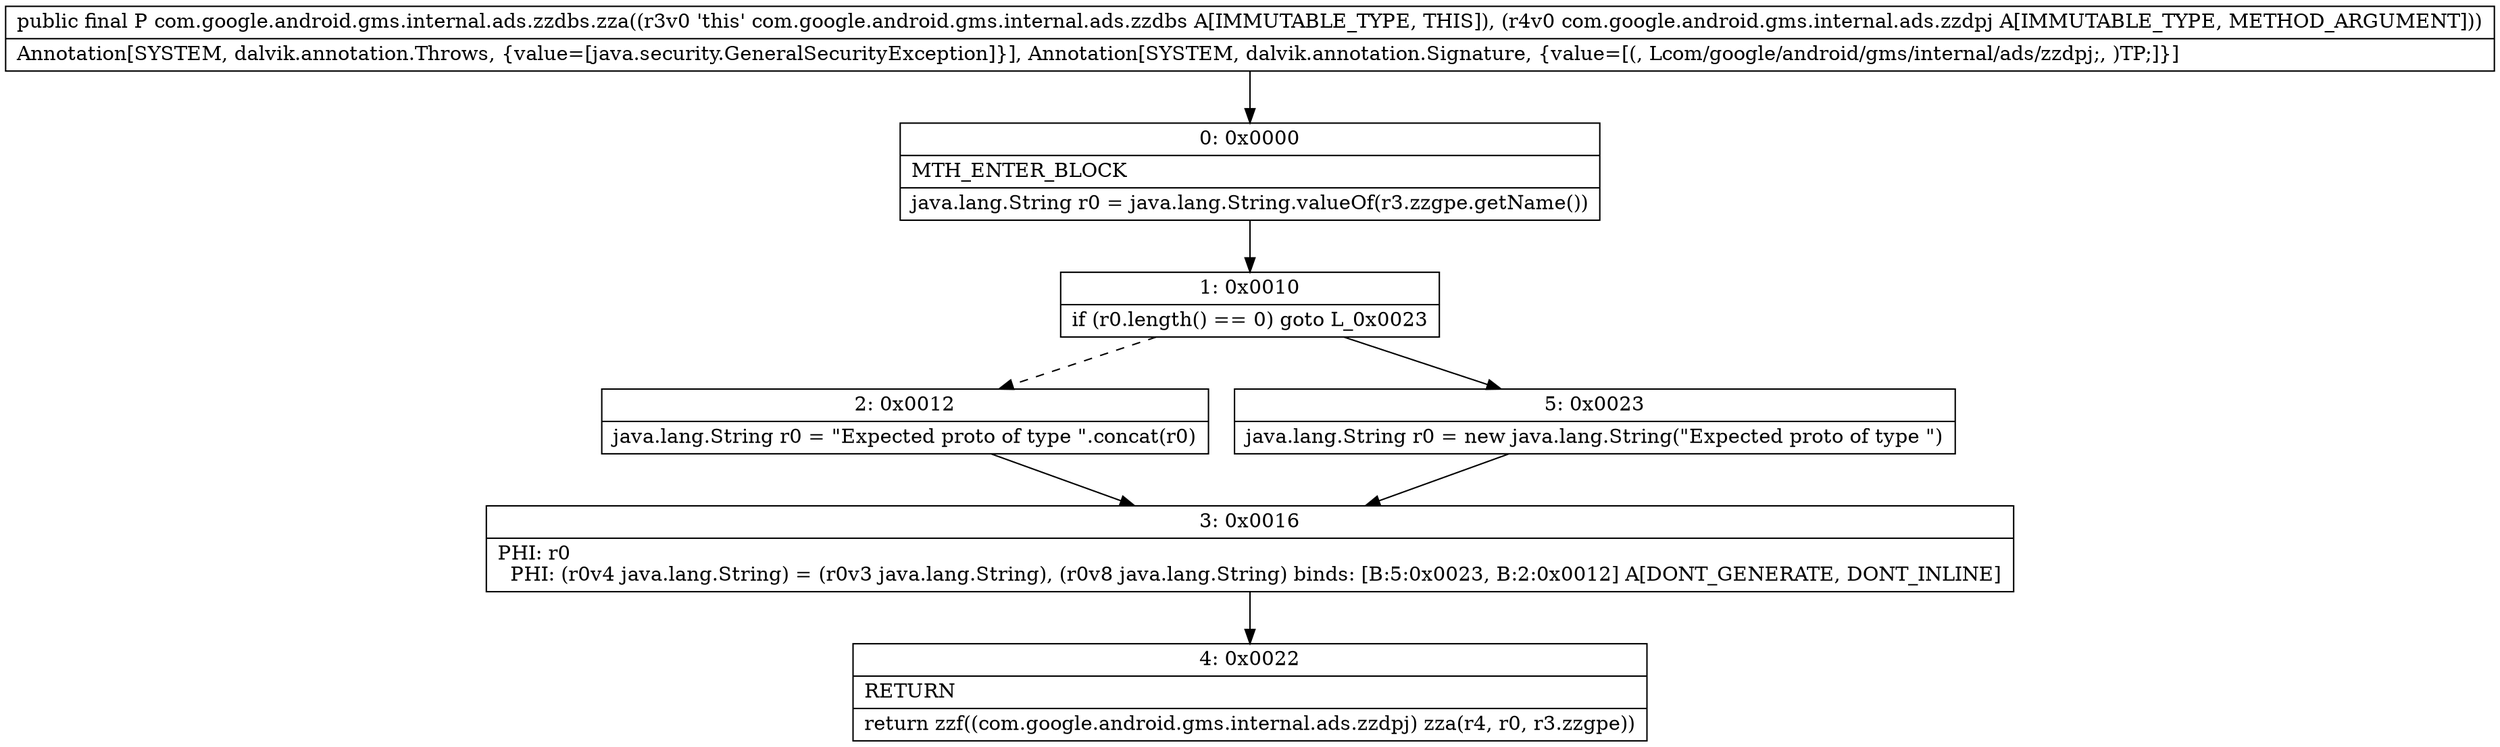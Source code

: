 digraph "CFG forcom.google.android.gms.internal.ads.zzdbs.zza(Lcom\/google\/android\/gms\/internal\/ads\/zzdpj;)Ljava\/lang\/Object;" {
Node_0 [shape=record,label="{0\:\ 0x0000|MTH_ENTER_BLOCK\l|java.lang.String r0 = java.lang.String.valueOf(r3.zzgpe.getName())\l}"];
Node_1 [shape=record,label="{1\:\ 0x0010|if (r0.length() == 0) goto L_0x0023\l}"];
Node_2 [shape=record,label="{2\:\ 0x0012|java.lang.String r0 = \"Expected proto of type \".concat(r0)\l}"];
Node_3 [shape=record,label="{3\:\ 0x0016|PHI: r0 \l  PHI: (r0v4 java.lang.String) = (r0v3 java.lang.String), (r0v8 java.lang.String) binds: [B:5:0x0023, B:2:0x0012] A[DONT_GENERATE, DONT_INLINE]\l}"];
Node_4 [shape=record,label="{4\:\ 0x0022|RETURN\l|return zzf((com.google.android.gms.internal.ads.zzdpj) zza(r4, r0, r3.zzgpe))\l}"];
Node_5 [shape=record,label="{5\:\ 0x0023|java.lang.String r0 = new java.lang.String(\"Expected proto of type \")\l}"];
MethodNode[shape=record,label="{public final P com.google.android.gms.internal.ads.zzdbs.zza((r3v0 'this' com.google.android.gms.internal.ads.zzdbs A[IMMUTABLE_TYPE, THIS]), (r4v0 com.google.android.gms.internal.ads.zzdpj A[IMMUTABLE_TYPE, METHOD_ARGUMENT]))  | Annotation[SYSTEM, dalvik.annotation.Throws, \{value=[java.security.GeneralSecurityException]\}], Annotation[SYSTEM, dalvik.annotation.Signature, \{value=[(, Lcom\/google\/android\/gms\/internal\/ads\/zzdpj;, )TP;]\}]\l}"];
MethodNode -> Node_0;
Node_0 -> Node_1;
Node_1 -> Node_2[style=dashed];
Node_1 -> Node_5;
Node_2 -> Node_3;
Node_3 -> Node_4;
Node_5 -> Node_3;
}

